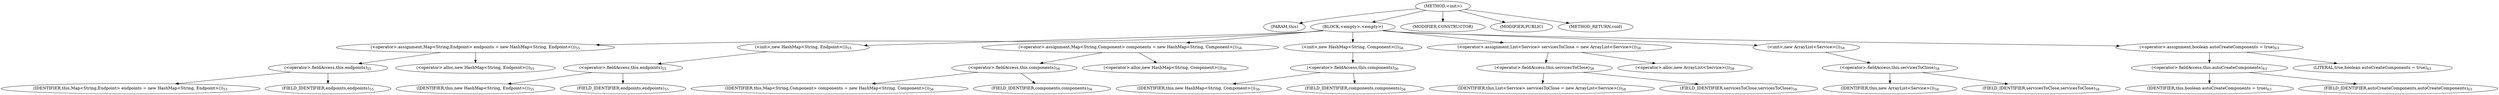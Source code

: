 digraph "&lt;init&gt;" {  
"1020" [label = <(METHOD,&lt;init&gt;)> ]
"1021" [label = <(PARAM,this)> ]
"1022" [label = <(BLOCK,&lt;empty&gt;,&lt;empty&gt;)> ]
"1023" [label = <(&lt;operator&gt;.assignment,Map&lt;String,Endpoint&gt; endpoints = new HashMap&lt;String, Endpoint&gt;())<SUB>55</SUB>> ]
"1024" [label = <(&lt;operator&gt;.fieldAccess,this.endpoints)<SUB>55</SUB>> ]
"1025" [label = <(IDENTIFIER,this,Map&lt;String,Endpoint&gt; endpoints = new HashMap&lt;String, Endpoint&gt;())<SUB>55</SUB>> ]
"1026" [label = <(FIELD_IDENTIFIER,endpoints,endpoints)<SUB>55</SUB>> ]
"1027" [label = <(&lt;operator&gt;.alloc,new HashMap&lt;String, Endpoint&gt;())<SUB>55</SUB>> ]
"1028" [label = <(&lt;init&gt;,new HashMap&lt;String, Endpoint&gt;())<SUB>55</SUB>> ]
"1029" [label = <(&lt;operator&gt;.fieldAccess,this.endpoints)<SUB>55</SUB>> ]
"1030" [label = <(IDENTIFIER,this,new HashMap&lt;String, Endpoint&gt;())<SUB>55</SUB>> ]
"1031" [label = <(FIELD_IDENTIFIER,endpoints,endpoints)<SUB>55</SUB>> ]
"1032" [label = <(&lt;operator&gt;.assignment,Map&lt;String,Component&gt; components = new HashMap&lt;String, Component&gt;())<SUB>56</SUB>> ]
"1033" [label = <(&lt;operator&gt;.fieldAccess,this.components)<SUB>56</SUB>> ]
"1034" [label = <(IDENTIFIER,this,Map&lt;String,Component&gt; components = new HashMap&lt;String, Component&gt;())<SUB>56</SUB>> ]
"1035" [label = <(FIELD_IDENTIFIER,components,components)<SUB>56</SUB>> ]
"1036" [label = <(&lt;operator&gt;.alloc,new HashMap&lt;String, Component&gt;())<SUB>56</SUB>> ]
"1037" [label = <(&lt;init&gt;,new HashMap&lt;String, Component&gt;())<SUB>56</SUB>> ]
"1038" [label = <(&lt;operator&gt;.fieldAccess,this.components)<SUB>56</SUB>> ]
"1039" [label = <(IDENTIFIER,this,new HashMap&lt;String, Component&gt;())<SUB>56</SUB>> ]
"1040" [label = <(FIELD_IDENTIFIER,components,components)<SUB>56</SUB>> ]
"1041" [label = <(&lt;operator&gt;.assignment,List&lt;Service&gt; servicesToClose = new ArrayList&lt;Service&gt;())<SUB>58</SUB>> ]
"1042" [label = <(&lt;operator&gt;.fieldAccess,this.servicesToClose)<SUB>58</SUB>> ]
"1043" [label = <(IDENTIFIER,this,List&lt;Service&gt; servicesToClose = new ArrayList&lt;Service&gt;())<SUB>58</SUB>> ]
"1044" [label = <(FIELD_IDENTIFIER,servicesToClose,servicesToClose)<SUB>58</SUB>> ]
"1045" [label = <(&lt;operator&gt;.alloc,new ArrayList&lt;Service&gt;())<SUB>58</SUB>> ]
"1046" [label = <(&lt;init&gt;,new ArrayList&lt;Service&gt;())<SUB>58</SUB>> ]
"1047" [label = <(&lt;operator&gt;.fieldAccess,this.servicesToClose)<SUB>58</SUB>> ]
"1048" [label = <(IDENTIFIER,this,new ArrayList&lt;Service&gt;())<SUB>58</SUB>> ]
"1049" [label = <(FIELD_IDENTIFIER,servicesToClose,servicesToClose)<SUB>58</SUB>> ]
"1050" [label = <(&lt;operator&gt;.assignment,boolean autoCreateComponents = true)<SUB>63</SUB>> ]
"1051" [label = <(&lt;operator&gt;.fieldAccess,this.autoCreateComponents)<SUB>63</SUB>> ]
"1052" [label = <(IDENTIFIER,this,boolean autoCreateComponents = true)<SUB>63</SUB>> ]
"1053" [label = <(FIELD_IDENTIFIER,autoCreateComponents,autoCreateComponents)<SUB>63</SUB>> ]
"1054" [label = <(LITERAL,true,boolean autoCreateComponents = true)<SUB>63</SUB>> ]
"1055" [label = <(MODIFIER,CONSTRUCTOR)> ]
"1056" [label = <(MODIFIER,PUBLIC)> ]
"1057" [label = <(METHOD_RETURN,void)> ]
  "1020" -> "1021" 
  "1020" -> "1022" 
  "1020" -> "1055" 
  "1020" -> "1056" 
  "1020" -> "1057" 
  "1022" -> "1023" 
  "1022" -> "1028" 
  "1022" -> "1032" 
  "1022" -> "1037" 
  "1022" -> "1041" 
  "1022" -> "1046" 
  "1022" -> "1050" 
  "1023" -> "1024" 
  "1023" -> "1027" 
  "1024" -> "1025" 
  "1024" -> "1026" 
  "1028" -> "1029" 
  "1029" -> "1030" 
  "1029" -> "1031" 
  "1032" -> "1033" 
  "1032" -> "1036" 
  "1033" -> "1034" 
  "1033" -> "1035" 
  "1037" -> "1038" 
  "1038" -> "1039" 
  "1038" -> "1040" 
  "1041" -> "1042" 
  "1041" -> "1045" 
  "1042" -> "1043" 
  "1042" -> "1044" 
  "1046" -> "1047" 
  "1047" -> "1048" 
  "1047" -> "1049" 
  "1050" -> "1051" 
  "1050" -> "1054" 
  "1051" -> "1052" 
  "1051" -> "1053" 
}
